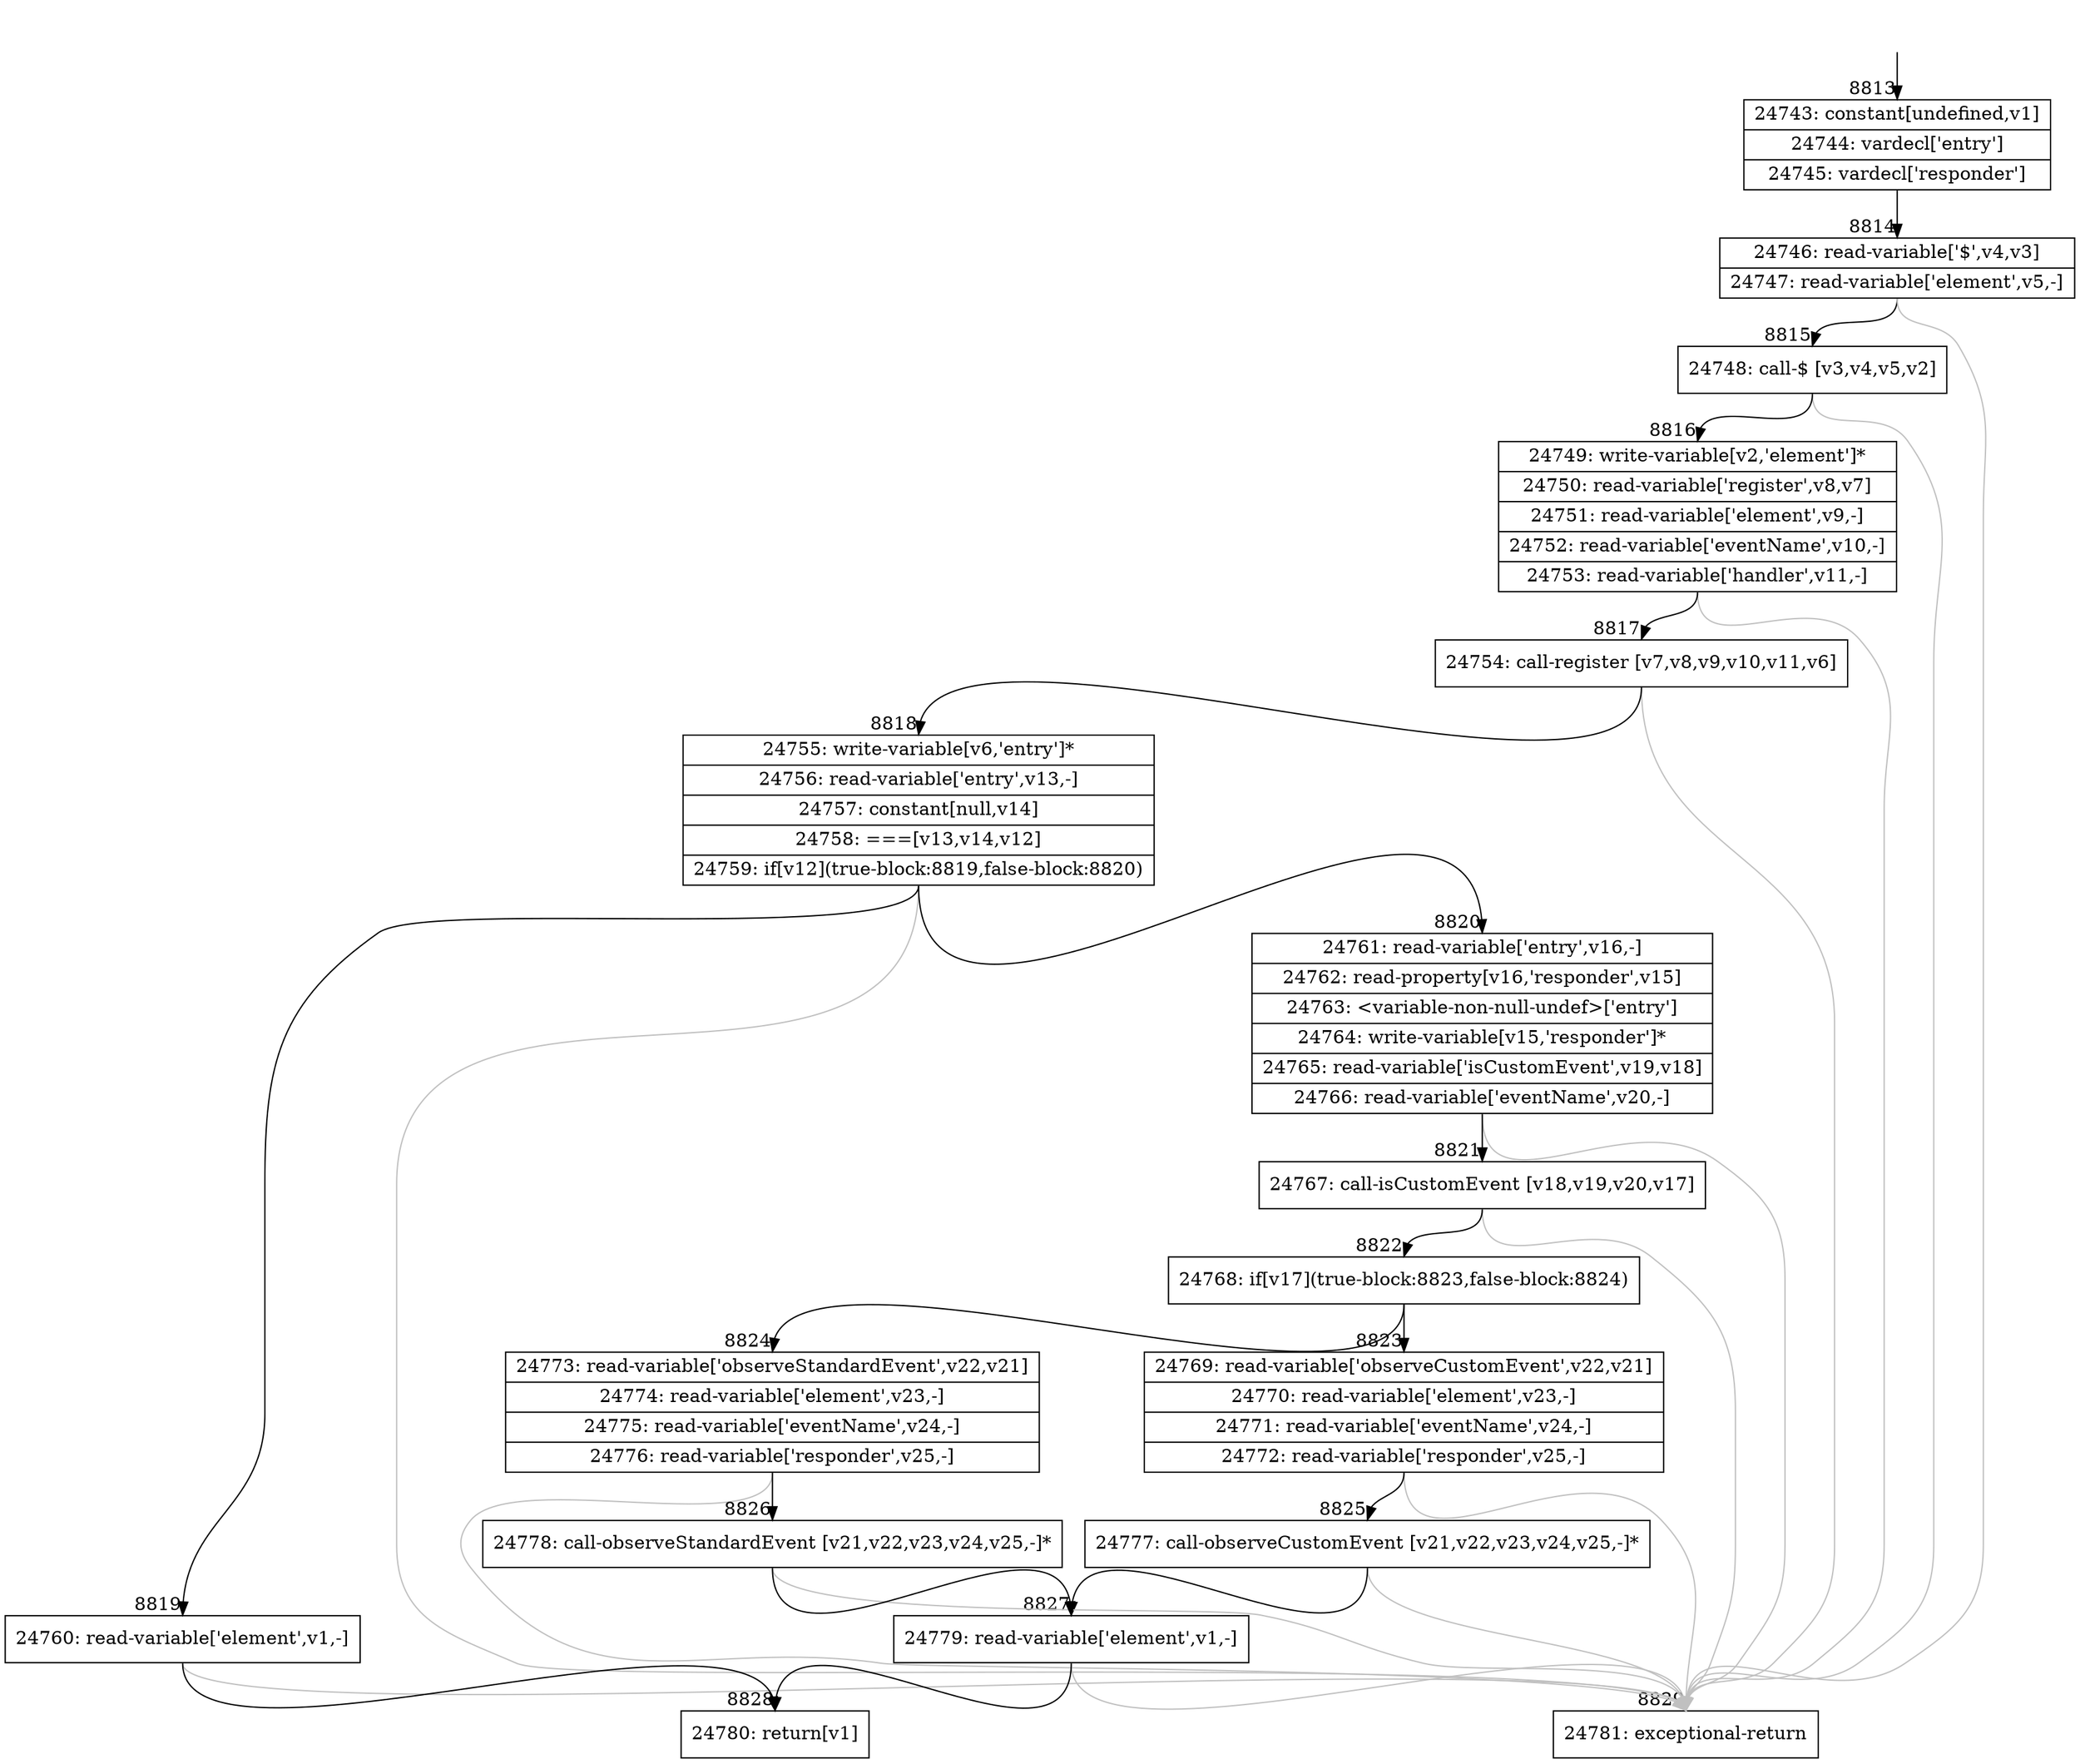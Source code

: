 digraph {
rankdir="TD"
BB_entry669[shape=none,label=""];
BB_entry669 -> BB8813 [tailport=s, headport=n, headlabel="    8813"]
BB8813 [shape=record label="{24743: constant[undefined,v1]|24744: vardecl['entry']|24745: vardecl['responder']}" ] 
BB8813 -> BB8814 [tailport=s, headport=n, headlabel="      8814"]
BB8814 [shape=record label="{24746: read-variable['$',v4,v3]|24747: read-variable['element',v5,-]}" ] 
BB8814 -> BB8815 [tailport=s, headport=n, headlabel="      8815"]
BB8814 -> BB8829 [tailport=s, headport=n, color=gray, headlabel="      8829"]
BB8815 [shape=record label="{24748: call-$ [v3,v4,v5,v2]}" ] 
BB8815 -> BB8816 [tailport=s, headport=n, headlabel="      8816"]
BB8815 -> BB8829 [tailport=s, headport=n, color=gray]
BB8816 [shape=record label="{24749: write-variable[v2,'element']*|24750: read-variable['register',v8,v7]|24751: read-variable['element',v9,-]|24752: read-variable['eventName',v10,-]|24753: read-variable['handler',v11,-]}" ] 
BB8816 -> BB8817 [tailport=s, headport=n, headlabel="      8817"]
BB8816 -> BB8829 [tailport=s, headport=n, color=gray]
BB8817 [shape=record label="{24754: call-register [v7,v8,v9,v10,v11,v6]}" ] 
BB8817 -> BB8818 [tailport=s, headport=n, headlabel="      8818"]
BB8817 -> BB8829 [tailport=s, headport=n, color=gray]
BB8818 [shape=record label="{24755: write-variable[v6,'entry']*|24756: read-variable['entry',v13,-]|24757: constant[null,v14]|24758: ===[v13,v14,v12]|24759: if[v12](true-block:8819,false-block:8820)}" ] 
BB8818 -> BB8819 [tailport=s, headport=n, headlabel="      8819"]
BB8818 -> BB8820 [tailport=s, headport=n, headlabel="      8820"]
BB8818 -> BB8829 [tailport=s, headport=n, color=gray]
BB8819 [shape=record label="{24760: read-variable['element',v1,-]}" ] 
BB8819 -> BB8828 [tailport=s, headport=n, headlabel="      8828"]
BB8819 -> BB8829 [tailport=s, headport=n, color=gray]
BB8820 [shape=record label="{24761: read-variable['entry',v16,-]|24762: read-property[v16,'responder',v15]|24763: \<variable-non-null-undef\>['entry']|24764: write-variable[v15,'responder']*|24765: read-variable['isCustomEvent',v19,v18]|24766: read-variable['eventName',v20,-]}" ] 
BB8820 -> BB8821 [tailport=s, headport=n, headlabel="      8821"]
BB8820 -> BB8829 [tailport=s, headport=n, color=gray]
BB8821 [shape=record label="{24767: call-isCustomEvent [v18,v19,v20,v17]}" ] 
BB8821 -> BB8822 [tailport=s, headport=n, headlabel="      8822"]
BB8821 -> BB8829 [tailport=s, headport=n, color=gray]
BB8822 [shape=record label="{24768: if[v17](true-block:8823,false-block:8824)}" ] 
BB8822 -> BB8823 [tailport=s, headport=n, headlabel="      8823"]
BB8822 -> BB8824 [tailport=s, headport=n, headlabel="      8824"]
BB8823 [shape=record label="{24769: read-variable['observeCustomEvent',v22,v21]|24770: read-variable['element',v23,-]|24771: read-variable['eventName',v24,-]|24772: read-variable['responder',v25,-]}" ] 
BB8823 -> BB8825 [tailport=s, headport=n, headlabel="      8825"]
BB8823 -> BB8829 [tailport=s, headport=n, color=gray]
BB8824 [shape=record label="{24773: read-variable['observeStandardEvent',v22,v21]|24774: read-variable['element',v23,-]|24775: read-variable['eventName',v24,-]|24776: read-variable['responder',v25,-]}" ] 
BB8824 -> BB8826 [tailport=s, headport=n, headlabel="      8826"]
BB8824 -> BB8829 [tailport=s, headport=n, color=gray]
BB8825 [shape=record label="{24777: call-observeCustomEvent [v21,v22,v23,v24,v25,-]*}" ] 
BB8825 -> BB8827 [tailport=s, headport=n, headlabel="      8827"]
BB8825 -> BB8829 [tailport=s, headport=n, color=gray]
BB8826 [shape=record label="{24778: call-observeStandardEvent [v21,v22,v23,v24,v25,-]*}" ] 
BB8826 -> BB8827 [tailport=s, headport=n]
BB8826 -> BB8829 [tailport=s, headport=n, color=gray]
BB8827 [shape=record label="{24779: read-variable['element',v1,-]}" ] 
BB8827 -> BB8828 [tailport=s, headport=n]
BB8827 -> BB8829 [tailport=s, headport=n, color=gray]
BB8828 [shape=record label="{24780: return[v1]}" ] 
BB8829 [shape=record label="{24781: exceptional-return}" ] 
//#$~ 6942
}
